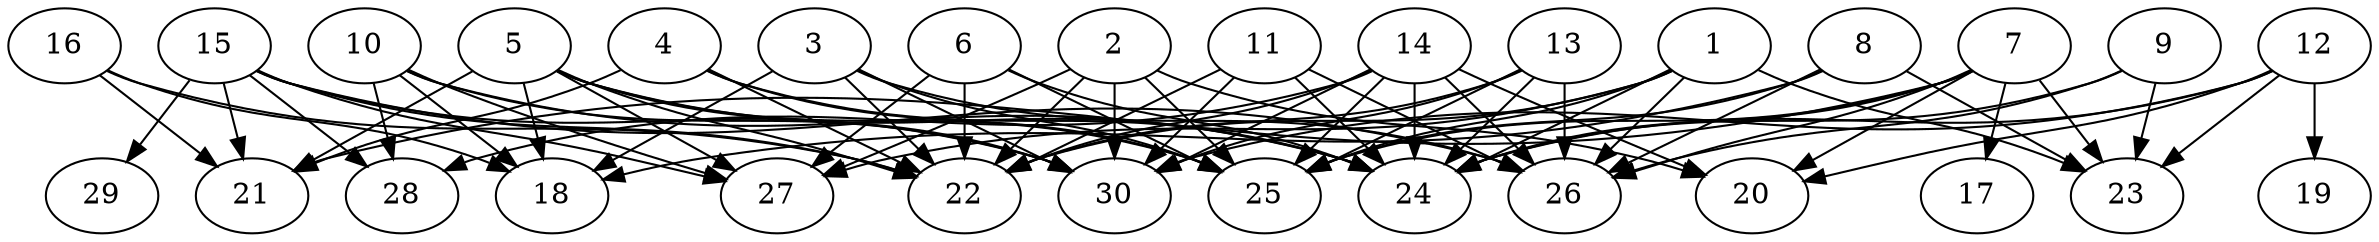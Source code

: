 // DAG automatically generated by daggen at Thu Oct  3 14:04:18 2019
// ./daggen --dot -n 30 --ccr 0.5 --fat 0.9 --regular 0.7 --density 0.7 --mindata 5242880 --maxdata 52428800 
digraph G {
  1 [size="21757952", alpha="0.03", expect_size="10878976"] 
  1 -> 22 [size ="10878976"]
  1 -> 23 [size ="10878976"]
  1 -> 24 [size ="10878976"]
  1 -> 25 [size ="10878976"]
  1 -> 26 [size ="10878976"]
  1 -> 27 [size ="10878976"]
  2 [size="94681088", alpha="0.04", expect_size="47340544"] 
  2 -> 20 [size ="47340544"]
  2 -> 22 [size ="47340544"]
  2 -> 25 [size ="47340544"]
  2 -> 27 [size ="47340544"]
  2 -> 30 [size ="47340544"]
  3 [size="57876480", alpha="0.09", expect_size="28938240"] 
  3 -> 18 [size ="28938240"]
  3 -> 22 [size ="28938240"]
  3 -> 25 [size ="28938240"]
  3 -> 26 [size ="28938240"]
  3 -> 30 [size ="28938240"]
  4 [size="94330880", alpha="0.08", expect_size="47165440"] 
  4 -> 21 [size ="47165440"]
  4 -> 22 [size ="47165440"]
  4 -> 24 [size ="47165440"]
  4 -> 25 [size ="47165440"]
  5 [size="94752768", alpha="0.02", expect_size="47376384"] 
  5 -> 18 [size ="47376384"]
  5 -> 21 [size ="47376384"]
  5 -> 22 [size ="47376384"]
  5 -> 24 [size ="47376384"]
  5 -> 25 [size ="47376384"]
  5 -> 27 [size ="47376384"]
  5 -> 30 [size ="47376384"]
  6 [size="57577472", alpha="0.11", expect_size="28788736"] 
  6 -> 22 [size ="28788736"]
  6 -> 24 [size ="28788736"]
  6 -> 25 [size ="28788736"]
  6 -> 27 [size ="28788736"]
  7 [size="39131136", alpha="0.13", expect_size="19565568"] 
  7 -> 17 [size ="19565568"]
  7 -> 20 [size ="19565568"]
  7 -> 21 [size ="19565568"]
  7 -> 23 [size ="19565568"]
  7 -> 24 [size ="19565568"]
  7 -> 25 [size ="19565568"]
  7 -> 26 [size ="19565568"]
  8 [size="76603392", alpha="0.20", expect_size="38301696"] 
  8 -> 18 [size ="38301696"]
  8 -> 23 [size ="38301696"]
  8 -> 25 [size ="38301696"]
  8 -> 26 [size ="38301696"]
  9 [size="95336448", alpha="0.05", expect_size="47668224"] 
  9 -> 23 [size ="47668224"]
  9 -> 24 [size ="47668224"]
  9 -> 26 [size ="47668224"]
  10 [size="60297216", alpha="0.08", expect_size="30148608"] 
  10 -> 18 [size ="30148608"]
  10 -> 24 [size ="30148608"]
  10 -> 27 [size ="30148608"]
  10 -> 28 [size ="30148608"]
  10 -> 30 [size ="30148608"]
  11 [size="91748352", alpha="0.04", expect_size="45874176"] 
  11 -> 22 [size ="45874176"]
  11 -> 24 [size ="45874176"]
  11 -> 26 [size ="45874176"]
  11 -> 30 [size ="45874176"]
  12 [size="10762240", alpha="0.02", expect_size="5381120"] 
  12 -> 19 [size ="5381120"]
  12 -> 20 [size ="5381120"]
  12 -> 23 [size ="5381120"]
  12 -> 24 [size ="5381120"]
  12 -> 30 [size ="5381120"]
  13 [size="27838464", alpha="0.05", expect_size="13919232"] 
  13 -> 22 [size ="13919232"]
  13 -> 24 [size ="13919232"]
  13 -> 25 [size ="13919232"]
  13 -> 26 [size ="13919232"]
  13 -> 30 [size ="13919232"]
  14 [size="70903808", alpha="0.08", expect_size="35451904"] 
  14 -> 20 [size ="35451904"]
  14 -> 22 [size ="35451904"]
  14 -> 24 [size ="35451904"]
  14 -> 25 [size ="35451904"]
  14 -> 26 [size ="35451904"]
  14 -> 28 [size ="35451904"]
  14 -> 30 [size ="35451904"]
  15 [size="16134144", alpha="0.15", expect_size="8067072"] 
  15 -> 21 [size ="8067072"]
  15 -> 22 [size ="8067072"]
  15 -> 26 [size ="8067072"]
  15 -> 27 [size ="8067072"]
  15 -> 28 [size ="8067072"]
  15 -> 29 [size ="8067072"]
  15 -> 30 [size ="8067072"]
  16 [size="24426496", alpha="0.01", expect_size="12213248"] 
  16 -> 18 [size ="12213248"]
  16 -> 21 [size ="12213248"]
  16 -> 22 [size ="12213248"]
  17 [size="76793856", alpha="0.12", expect_size="38396928"] 
  18 [size="45154304", alpha="0.20", expect_size="22577152"] 
  19 [size="44382208", alpha="0.10", expect_size="22191104"] 
  20 [size="68438016", alpha="0.06", expect_size="34219008"] 
  21 [size="14059520", alpha="0.05", expect_size="7029760"] 
  22 [size="32729088", alpha="0.02", expect_size="16364544"] 
  23 [size="42655744", alpha="0.09", expect_size="21327872"] 
  24 [size="65628160", alpha="0.14", expect_size="32814080"] 
  25 [size="102735872", alpha="0.16", expect_size="51367936"] 
  26 [size="80195584", alpha="0.09", expect_size="40097792"] 
  27 [size="84271104", alpha="0.07", expect_size="42135552"] 
  28 [size="45105152", alpha="0.00", expect_size="22552576"] 
  29 [size="43233280", alpha="0.11", expect_size="21616640"] 
  30 [size="88641536", alpha="0.12", expect_size="44320768"] 
}
